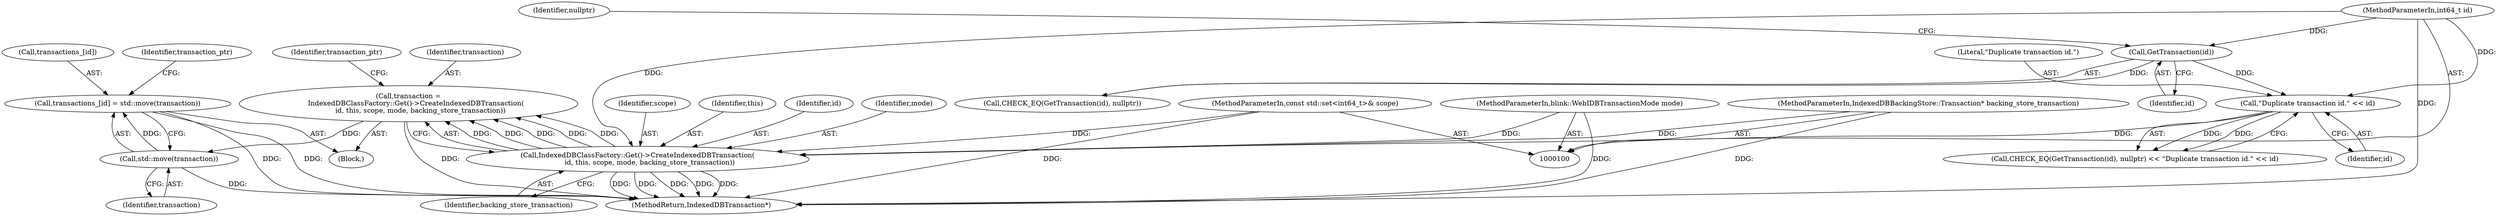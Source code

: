 digraph "0_Chrome_11601c08e92732d2883af2057c41c17cba890844_0@array" {
"1000127" [label="(Call,transactions_[id] = std::move(transaction))"];
"1000131" [label="(Call,std::move(transaction))"];
"1000115" [label="(Call,transaction =\n       IndexedDBClassFactory::Get()->CreateIndexedDBTransaction(\n           id, this, scope, mode, backing_store_transaction))"];
"1000117" [label="(Call,IndexedDBClassFactory::Get()->CreateIndexedDBTransaction(\n           id, this, scope, mode, backing_store_transaction))"];
"1000111" [label="(Call,\"Duplicate transaction id.\" << id)"];
"1000108" [label="(Call,GetTransaction(id))"];
"1000101" [label="(MethodParameterIn,int64_t id)"];
"1000102" [label="(MethodParameterIn,const std::set<int64_t>& scope)"];
"1000103" [label="(MethodParameterIn,blink::WebIDBTransactionMode mode)"];
"1000104" [label="(MethodParameterIn,IndexedDBBackingStore::Transaction* backing_store_transaction)"];
"1000128" [label="(Call,transactions_[id])"];
"1000122" [label="(Identifier,backing_store_transaction)"];
"1000104" [label="(MethodParameterIn,IndexedDBBackingStore::Transaction* backing_store_transaction)"];
"1000117" [label="(Call,IndexedDBClassFactory::Get()->CreateIndexedDBTransaction(\n           id, this, scope, mode, backing_store_transaction))"];
"1000111" [label="(Call,\"Duplicate transaction id.\" << id)"];
"1000109" [label="(Identifier,id)"];
"1000110" [label="(Identifier,nullptr)"];
"1000113" [label="(Identifier,id)"];
"1000120" [label="(Identifier,scope)"];
"1000119" [label="(Identifier,this)"];
"1000118" [label="(Identifier,id)"];
"1000101" [label="(MethodParameterIn,int64_t id)"];
"1000135" [label="(MethodReturn,IndexedDBTransaction*)"];
"1000108" [label="(Call,GetTransaction(id))"];
"1000131" [label="(Call,std::move(transaction))"];
"1000107" [label="(Call,CHECK_EQ(GetTransaction(id), nullptr))"];
"1000125" [label="(Identifier,transaction_ptr)"];
"1000127" [label="(Call,transactions_[id] = std::move(transaction))"];
"1000112" [label="(Literal,\"Duplicate transaction id.\")"];
"1000103" [label="(MethodParameterIn,blink::WebIDBTransactionMode mode)"];
"1000106" [label="(Call,CHECK_EQ(GetTransaction(id), nullptr) << \"Duplicate transaction id.\" << id)"];
"1000102" [label="(MethodParameterIn,const std::set<int64_t>& scope)"];
"1000116" [label="(Identifier,transaction)"];
"1000115" [label="(Call,transaction =\n       IndexedDBClassFactory::Get()->CreateIndexedDBTransaction(\n           id, this, scope, mode, backing_store_transaction))"];
"1000134" [label="(Identifier,transaction_ptr)"];
"1000132" [label="(Identifier,transaction)"];
"1000105" [label="(Block,)"];
"1000121" [label="(Identifier,mode)"];
"1000127" -> "1000105"  [label="AST: "];
"1000127" -> "1000131"  [label="CFG: "];
"1000128" -> "1000127"  [label="AST: "];
"1000131" -> "1000127"  [label="AST: "];
"1000134" -> "1000127"  [label="CFG: "];
"1000127" -> "1000135"  [label="DDG: "];
"1000127" -> "1000135"  [label="DDG: "];
"1000131" -> "1000127"  [label="DDG: "];
"1000131" -> "1000132"  [label="CFG: "];
"1000132" -> "1000131"  [label="AST: "];
"1000131" -> "1000135"  [label="DDG: "];
"1000115" -> "1000131"  [label="DDG: "];
"1000115" -> "1000105"  [label="AST: "];
"1000115" -> "1000117"  [label="CFG: "];
"1000116" -> "1000115"  [label="AST: "];
"1000117" -> "1000115"  [label="AST: "];
"1000125" -> "1000115"  [label="CFG: "];
"1000115" -> "1000135"  [label="DDG: "];
"1000117" -> "1000115"  [label="DDG: "];
"1000117" -> "1000115"  [label="DDG: "];
"1000117" -> "1000115"  [label="DDG: "];
"1000117" -> "1000115"  [label="DDG: "];
"1000117" -> "1000115"  [label="DDG: "];
"1000117" -> "1000122"  [label="CFG: "];
"1000118" -> "1000117"  [label="AST: "];
"1000119" -> "1000117"  [label="AST: "];
"1000120" -> "1000117"  [label="AST: "];
"1000121" -> "1000117"  [label="AST: "];
"1000122" -> "1000117"  [label="AST: "];
"1000117" -> "1000135"  [label="DDG: "];
"1000117" -> "1000135"  [label="DDG: "];
"1000117" -> "1000135"  [label="DDG: "];
"1000117" -> "1000135"  [label="DDG: "];
"1000117" -> "1000135"  [label="DDG: "];
"1000111" -> "1000117"  [label="DDG: "];
"1000101" -> "1000117"  [label="DDG: "];
"1000102" -> "1000117"  [label="DDG: "];
"1000103" -> "1000117"  [label="DDG: "];
"1000104" -> "1000117"  [label="DDG: "];
"1000111" -> "1000106"  [label="AST: "];
"1000111" -> "1000113"  [label="CFG: "];
"1000112" -> "1000111"  [label="AST: "];
"1000113" -> "1000111"  [label="AST: "];
"1000106" -> "1000111"  [label="CFG: "];
"1000111" -> "1000106"  [label="DDG: "];
"1000111" -> "1000106"  [label="DDG: "];
"1000108" -> "1000111"  [label="DDG: "];
"1000101" -> "1000111"  [label="DDG: "];
"1000108" -> "1000107"  [label="AST: "];
"1000108" -> "1000109"  [label="CFG: "];
"1000109" -> "1000108"  [label="AST: "];
"1000110" -> "1000108"  [label="CFG: "];
"1000108" -> "1000107"  [label="DDG: "];
"1000101" -> "1000108"  [label="DDG: "];
"1000101" -> "1000100"  [label="AST: "];
"1000101" -> "1000135"  [label="DDG: "];
"1000102" -> "1000100"  [label="AST: "];
"1000102" -> "1000135"  [label="DDG: "];
"1000103" -> "1000100"  [label="AST: "];
"1000103" -> "1000135"  [label="DDG: "];
"1000104" -> "1000100"  [label="AST: "];
"1000104" -> "1000135"  [label="DDG: "];
}
